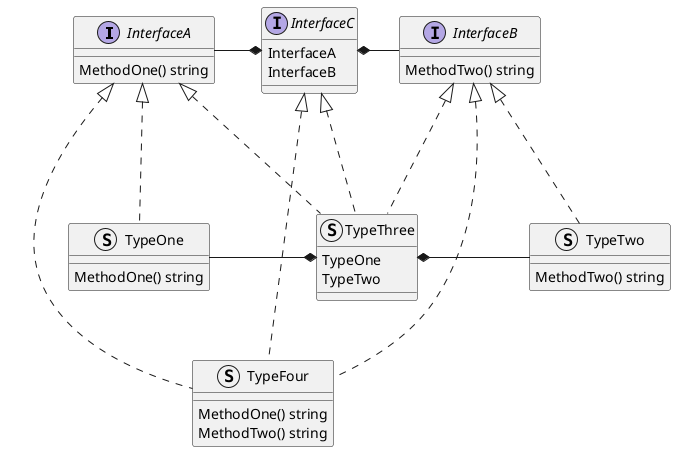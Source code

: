 @startuml
interface "InterfaceA" {
        MethodOne() string
}
interface "InterfaceB" {
        MethodTwo() string
}
interface "InterfaceC" {
        InterfaceA
        InterfaceB
}

"InterfaceA" -right-* "InterfaceC"
"InterfaceB" -left-* "InterfaceC"

struct "TypeOne" {
        MethodOne() string
}

struct "TypeTwo" {
        MethodTwo() string
}

struct "TypeThree" {
        TypeOne
        TypeTwo
}

struct "TypeFour" {
        MethodOne() string
        MethodTwo() string
}

"TypeOne" -right-* "TypeThree"
"TypeTwo" -left-* "TypeThree"

"TypeOne" .up..|> "InterfaceA"
"TypeTwo" .up..|> "InterfaceB"
"TypeThree"  .up..|> "InterfaceA"
"TypeThree"  .up..|> "InterfaceB"
"TypeThree"  .up..|> "InterfaceC"

"TypeFour" .up...|> "InterfaceC"
"TypeFour" .up...|> "InterfaceB"
"TypeFour" .up...|> "InterfaceA"
@enduml


